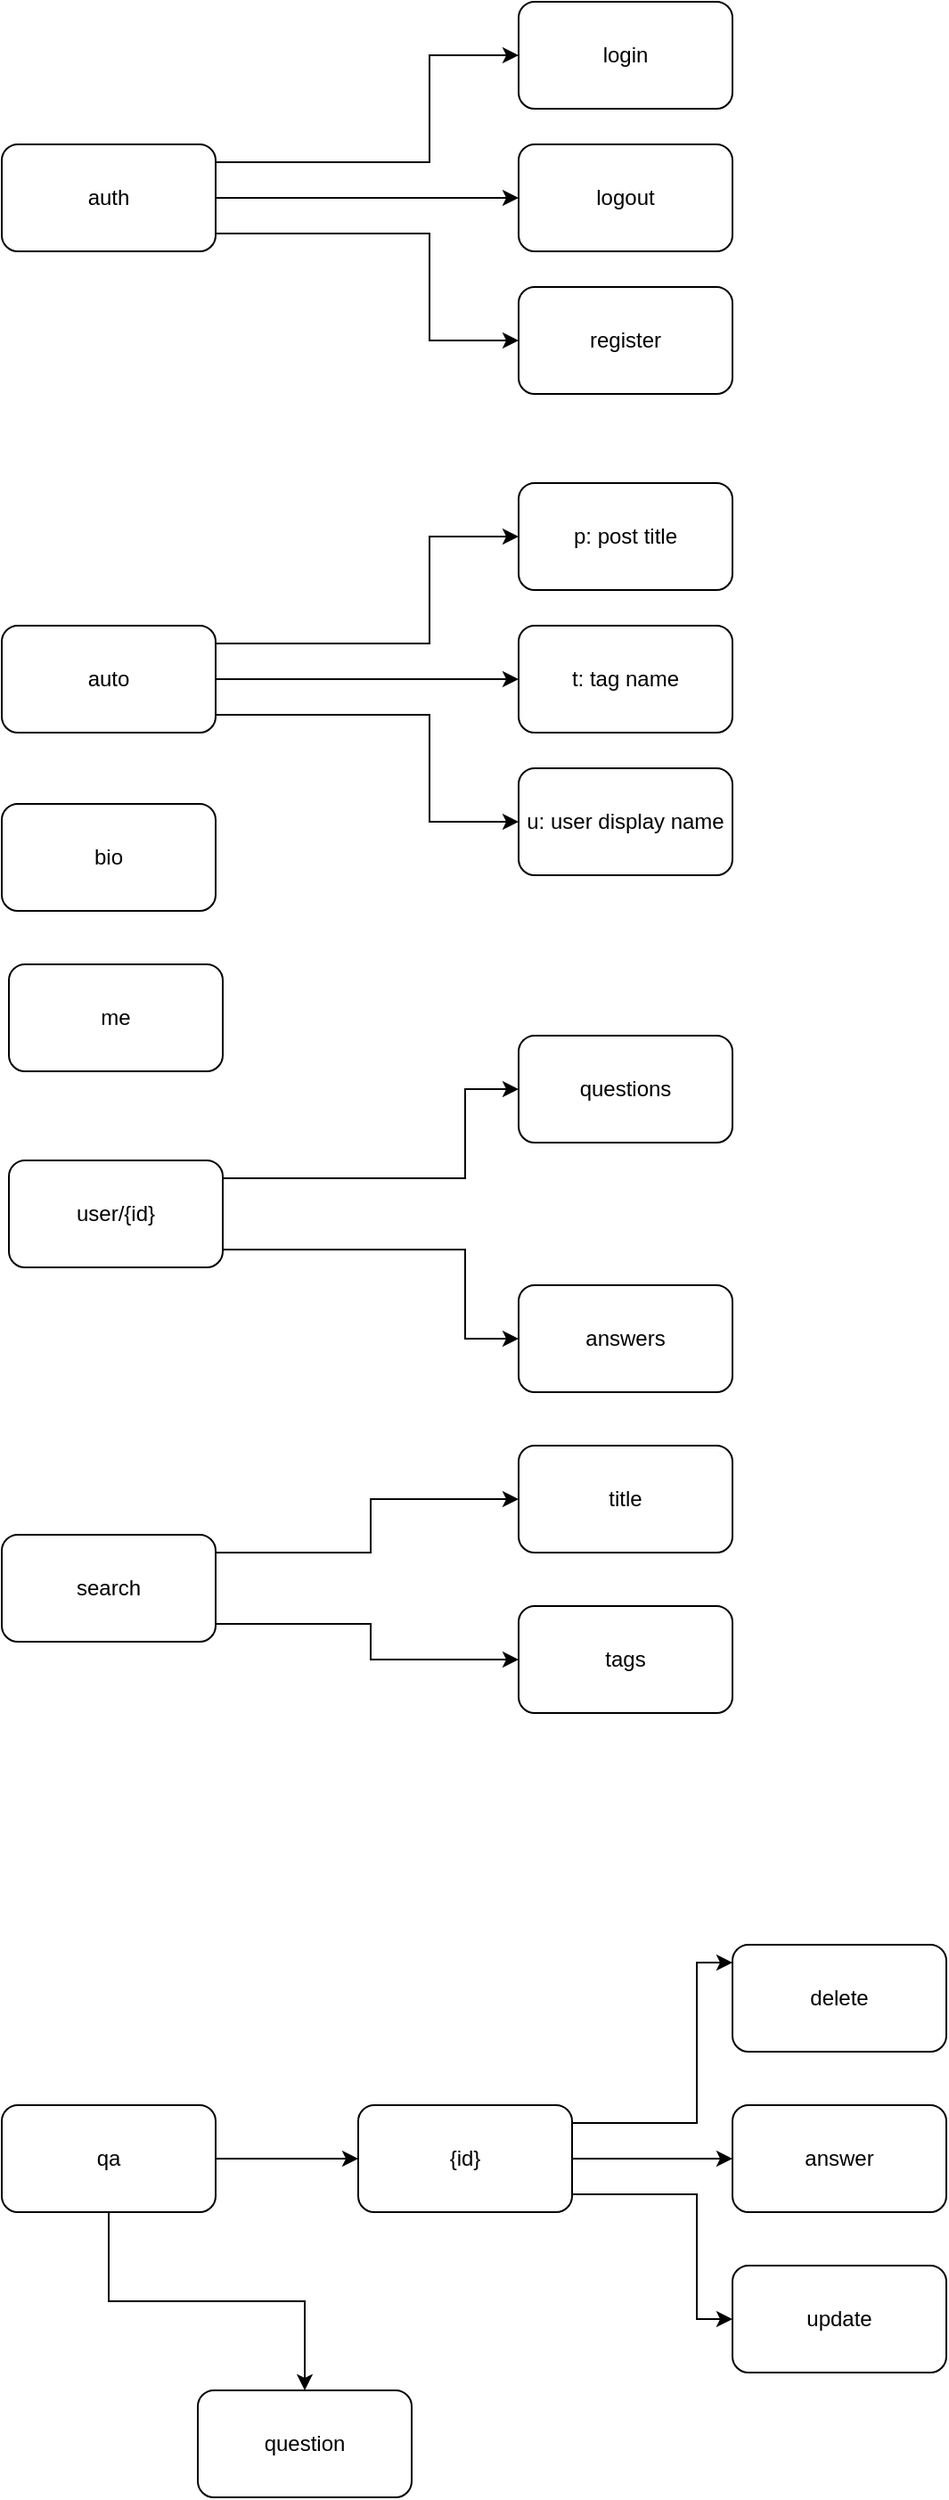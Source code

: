 <mxfile version="21.0.2" type="device"><diagram id="C5RBs43oDa-KdzZeNtuy" name="Page-1"><mxGraphModel dx="954" dy="620" grid="1" gridSize="10" guides="1" tooltips="1" connect="1" arrows="1" fold="1" page="1" pageScale="1" pageWidth="827" pageHeight="1169" math="0" shadow="0"><root><mxCell id="WIyWlLk6GJQsqaUBKTNV-0"/><mxCell id="WIyWlLk6GJQsqaUBKTNV-1" parent="WIyWlLk6GJQsqaUBKTNV-0"/><mxCell id="hyjhemVgERDIRuvFK_cg-11" value="" style="edgeStyle=orthogonalEdgeStyle;rounded=0;orthogonalLoop=1;jettySize=auto;html=1;" edge="1" parent="WIyWlLk6GJQsqaUBKTNV-1" source="hyjhemVgERDIRuvFK_cg-2" target="hyjhemVgERDIRuvFK_cg-10"><mxGeometry relative="1" as="geometry"><Array as="points"><mxPoint x="590" y="280"/></Array></mxGeometry></mxCell><mxCell id="hyjhemVgERDIRuvFK_cg-13" value="" style="edgeStyle=orthogonalEdgeStyle;rounded=0;orthogonalLoop=1;jettySize=auto;html=1;" edge="1" parent="WIyWlLk6GJQsqaUBKTNV-1" source="hyjhemVgERDIRuvFK_cg-2" target="hyjhemVgERDIRuvFK_cg-12"><mxGeometry relative="1" as="geometry"><Array as="points"><mxPoint x="590" y="320"/></Array></mxGeometry></mxCell><mxCell id="hyjhemVgERDIRuvFK_cg-15" value="" style="edgeStyle=orthogonalEdgeStyle;rounded=0;orthogonalLoop=1;jettySize=auto;html=1;" edge="1" parent="WIyWlLk6GJQsqaUBKTNV-1" source="hyjhemVgERDIRuvFK_cg-2" target="hyjhemVgERDIRuvFK_cg-14"><mxGeometry relative="1" as="geometry"/></mxCell><mxCell id="hyjhemVgERDIRuvFK_cg-2" value="auth" style="rounded=1;whiteSpace=wrap;html=1;" vertex="1" parent="WIyWlLk6GJQsqaUBKTNV-1"><mxGeometry x="350" y="270" width="120" height="60" as="geometry"/></mxCell><mxCell id="hyjhemVgERDIRuvFK_cg-32" value="" style="edgeStyle=orthogonalEdgeStyle;rounded=0;orthogonalLoop=1;jettySize=auto;html=1;" edge="1" parent="WIyWlLk6GJQsqaUBKTNV-1" source="hyjhemVgERDIRuvFK_cg-5" target="hyjhemVgERDIRuvFK_cg-31"><mxGeometry relative="1" as="geometry"/></mxCell><mxCell id="hyjhemVgERDIRuvFK_cg-34" value="" style="edgeStyle=orthogonalEdgeStyle;rounded=0;orthogonalLoop=1;jettySize=auto;html=1;" edge="1" parent="WIyWlLk6GJQsqaUBKTNV-1" source="hyjhemVgERDIRuvFK_cg-5" target="hyjhemVgERDIRuvFK_cg-33"><mxGeometry relative="1" as="geometry"/></mxCell><mxCell id="hyjhemVgERDIRuvFK_cg-5" value="qa" style="rounded=1;whiteSpace=wrap;html=1;" vertex="1" parent="WIyWlLk6GJQsqaUBKTNV-1"><mxGeometry x="350" y="1370" width="120" height="60" as="geometry"/></mxCell><mxCell id="hyjhemVgERDIRuvFK_cg-18" value="" style="edgeStyle=orthogonalEdgeStyle;rounded=0;orthogonalLoop=1;jettySize=auto;html=1;" edge="1" parent="WIyWlLk6GJQsqaUBKTNV-1" source="hyjhemVgERDIRuvFK_cg-6" target="hyjhemVgERDIRuvFK_cg-17"><mxGeometry relative="1" as="geometry"><Array as="points"><mxPoint x="590" y="550"/><mxPoint x="590" y="490"/></Array></mxGeometry></mxCell><mxCell id="hyjhemVgERDIRuvFK_cg-20" value="" style="edgeStyle=orthogonalEdgeStyle;rounded=0;orthogonalLoop=1;jettySize=auto;html=1;" edge="1" parent="WIyWlLk6GJQsqaUBKTNV-1" source="hyjhemVgERDIRuvFK_cg-6" target="hyjhemVgERDIRuvFK_cg-19"><mxGeometry relative="1" as="geometry"><Array as="points"><mxPoint x="590" y="590"/><mxPoint x="590" y="650"/></Array></mxGeometry></mxCell><mxCell id="hyjhemVgERDIRuvFK_cg-22" value="" style="edgeStyle=orthogonalEdgeStyle;rounded=0;orthogonalLoop=1;jettySize=auto;html=1;" edge="1" parent="WIyWlLk6GJQsqaUBKTNV-1" source="hyjhemVgERDIRuvFK_cg-6" target="hyjhemVgERDIRuvFK_cg-21"><mxGeometry relative="1" as="geometry"/></mxCell><mxCell id="hyjhemVgERDIRuvFK_cg-6" value="auto" style="rounded=1;whiteSpace=wrap;html=1;" vertex="1" parent="WIyWlLk6GJQsqaUBKTNV-1"><mxGeometry x="350" y="540" width="120" height="60" as="geometry"/></mxCell><mxCell id="hyjhemVgERDIRuvFK_cg-7" value="me" style="rounded=1;whiteSpace=wrap;html=1;" vertex="1" parent="WIyWlLk6GJQsqaUBKTNV-1"><mxGeometry x="354" y="730" width="120" height="60" as="geometry"/></mxCell><mxCell id="hyjhemVgERDIRuvFK_cg-8" value="bio" style="rounded=1;whiteSpace=wrap;html=1;" vertex="1" parent="WIyWlLk6GJQsqaUBKTNV-1"><mxGeometry x="350" y="640" width="120" height="60" as="geometry"/></mxCell><mxCell id="hyjhemVgERDIRuvFK_cg-28" value="" style="edgeStyle=orthogonalEdgeStyle;rounded=0;orthogonalLoop=1;jettySize=auto;html=1;" edge="1" parent="WIyWlLk6GJQsqaUBKTNV-1" source="hyjhemVgERDIRuvFK_cg-9" target="hyjhemVgERDIRuvFK_cg-27"><mxGeometry relative="1" as="geometry"><Array as="points"><mxPoint x="557" y="1060"/><mxPoint x="557" y="1030"/></Array></mxGeometry></mxCell><mxCell id="hyjhemVgERDIRuvFK_cg-30" value="" style="edgeStyle=orthogonalEdgeStyle;rounded=0;orthogonalLoop=1;jettySize=auto;html=1;" edge="1" parent="WIyWlLk6GJQsqaUBKTNV-1" source="hyjhemVgERDIRuvFK_cg-9" target="hyjhemVgERDIRuvFK_cg-29"><mxGeometry relative="1" as="geometry"><Array as="points"><mxPoint x="557" y="1100"/><mxPoint x="557" y="1120"/></Array></mxGeometry></mxCell><mxCell id="hyjhemVgERDIRuvFK_cg-9" value="search" style="rounded=1;whiteSpace=wrap;html=1;" vertex="1" parent="WIyWlLk6GJQsqaUBKTNV-1"><mxGeometry x="350" y="1050" width="120" height="60" as="geometry"/></mxCell><mxCell id="hyjhemVgERDIRuvFK_cg-10" value="login" style="rounded=1;whiteSpace=wrap;html=1;" vertex="1" parent="WIyWlLk6GJQsqaUBKTNV-1"><mxGeometry x="640" y="190" width="120" height="60" as="geometry"/></mxCell><mxCell id="hyjhemVgERDIRuvFK_cg-12" value="register" style="rounded=1;whiteSpace=wrap;html=1;" vertex="1" parent="WIyWlLk6GJQsqaUBKTNV-1"><mxGeometry x="640" y="350" width="120" height="60" as="geometry"/></mxCell><mxCell id="hyjhemVgERDIRuvFK_cg-14" value="logout" style="rounded=1;whiteSpace=wrap;html=1;" vertex="1" parent="WIyWlLk6GJQsqaUBKTNV-1"><mxGeometry x="640" y="270" width="120" height="60" as="geometry"/></mxCell><mxCell id="hyjhemVgERDIRuvFK_cg-24" value="" style="edgeStyle=orthogonalEdgeStyle;rounded=0;orthogonalLoop=1;jettySize=auto;html=1;" edge="1" parent="WIyWlLk6GJQsqaUBKTNV-1" source="hyjhemVgERDIRuvFK_cg-16" target="hyjhemVgERDIRuvFK_cg-23"><mxGeometry relative="1" as="geometry"><Array as="points"><mxPoint x="610" y="850"/><mxPoint x="610" y="800"/></Array></mxGeometry></mxCell><mxCell id="hyjhemVgERDIRuvFK_cg-26" value="" style="edgeStyle=orthogonalEdgeStyle;rounded=0;orthogonalLoop=1;jettySize=auto;html=1;" edge="1" parent="WIyWlLk6GJQsqaUBKTNV-1" source="hyjhemVgERDIRuvFK_cg-16" target="hyjhemVgERDIRuvFK_cg-25"><mxGeometry relative="1" as="geometry"><Array as="points"><mxPoint x="610" y="890"/><mxPoint x="610" y="940"/></Array></mxGeometry></mxCell><mxCell id="hyjhemVgERDIRuvFK_cg-16" value="user/{id}" style="rounded=1;whiteSpace=wrap;html=1;" vertex="1" parent="WIyWlLk6GJQsqaUBKTNV-1"><mxGeometry x="354" y="840" width="120" height="60" as="geometry"/></mxCell><mxCell id="hyjhemVgERDIRuvFK_cg-17" value="p: post title" style="rounded=1;whiteSpace=wrap;html=1;" vertex="1" parent="WIyWlLk6GJQsqaUBKTNV-1"><mxGeometry x="640" y="460" width="120" height="60" as="geometry"/></mxCell><mxCell id="hyjhemVgERDIRuvFK_cg-19" value="u: user display name" style="rounded=1;whiteSpace=wrap;html=1;" vertex="1" parent="WIyWlLk6GJQsqaUBKTNV-1"><mxGeometry x="640" y="620" width="120" height="60" as="geometry"/></mxCell><mxCell id="hyjhemVgERDIRuvFK_cg-21" value="t: tag name" style="rounded=1;whiteSpace=wrap;html=1;" vertex="1" parent="WIyWlLk6GJQsqaUBKTNV-1"><mxGeometry x="640" y="540" width="120" height="60" as="geometry"/></mxCell><mxCell id="hyjhemVgERDIRuvFK_cg-23" value="questions" style="rounded=1;whiteSpace=wrap;html=1;" vertex="1" parent="WIyWlLk6GJQsqaUBKTNV-1"><mxGeometry x="640" y="770" width="120" height="60" as="geometry"/></mxCell><mxCell id="hyjhemVgERDIRuvFK_cg-25" value="answers" style="rounded=1;whiteSpace=wrap;html=1;" vertex="1" parent="WIyWlLk6GJQsqaUBKTNV-1"><mxGeometry x="640" y="910" width="120" height="60" as="geometry"/></mxCell><mxCell id="hyjhemVgERDIRuvFK_cg-27" value="title" style="rounded=1;whiteSpace=wrap;html=1;" vertex="1" parent="WIyWlLk6GJQsqaUBKTNV-1"><mxGeometry x="640" y="1000" width="120" height="60" as="geometry"/></mxCell><mxCell id="hyjhemVgERDIRuvFK_cg-29" value="tags" style="rounded=1;whiteSpace=wrap;html=1;" vertex="1" parent="WIyWlLk6GJQsqaUBKTNV-1"><mxGeometry x="640" y="1090" width="120" height="60" as="geometry"/></mxCell><mxCell id="hyjhemVgERDIRuvFK_cg-36" value="" style="edgeStyle=orthogonalEdgeStyle;rounded=0;orthogonalLoop=1;jettySize=auto;html=1;" edge="1" parent="WIyWlLk6GJQsqaUBKTNV-1" source="hyjhemVgERDIRuvFK_cg-31" target="hyjhemVgERDIRuvFK_cg-35"><mxGeometry relative="1" as="geometry"><Array as="points"><mxPoint x="740" y="1380"/><mxPoint x="740" y="1290"/></Array></mxGeometry></mxCell><mxCell id="hyjhemVgERDIRuvFK_cg-38" value="" style="edgeStyle=orthogonalEdgeStyle;rounded=0;orthogonalLoop=1;jettySize=auto;html=1;" edge="1" parent="WIyWlLk6GJQsqaUBKTNV-1" source="hyjhemVgERDIRuvFK_cg-31" target="hyjhemVgERDIRuvFK_cg-37"><mxGeometry relative="1" as="geometry"><Array as="points"><mxPoint x="740" y="1420"/><mxPoint x="740" y="1490"/></Array></mxGeometry></mxCell><mxCell id="hyjhemVgERDIRuvFK_cg-40" value="" style="edgeStyle=orthogonalEdgeStyle;rounded=0;orthogonalLoop=1;jettySize=auto;html=1;" edge="1" parent="WIyWlLk6GJQsqaUBKTNV-1" source="hyjhemVgERDIRuvFK_cg-31" target="hyjhemVgERDIRuvFK_cg-39"><mxGeometry relative="1" as="geometry"/></mxCell><mxCell id="hyjhemVgERDIRuvFK_cg-31" value="{id}" style="rounded=1;whiteSpace=wrap;html=1;" vertex="1" parent="WIyWlLk6GJQsqaUBKTNV-1"><mxGeometry x="550" y="1370" width="120" height="60" as="geometry"/></mxCell><mxCell id="hyjhemVgERDIRuvFK_cg-33" value="question" style="rounded=1;whiteSpace=wrap;html=1;" vertex="1" parent="WIyWlLk6GJQsqaUBKTNV-1"><mxGeometry x="460" y="1530" width="120" height="60" as="geometry"/></mxCell><mxCell id="hyjhemVgERDIRuvFK_cg-35" value="delete" style="rounded=1;whiteSpace=wrap;html=1;" vertex="1" parent="WIyWlLk6GJQsqaUBKTNV-1"><mxGeometry x="760" y="1280" width="120" height="60" as="geometry"/></mxCell><mxCell id="hyjhemVgERDIRuvFK_cg-37" value="update" style="rounded=1;whiteSpace=wrap;html=1;" vertex="1" parent="WIyWlLk6GJQsqaUBKTNV-1"><mxGeometry x="760" y="1460" width="120" height="60" as="geometry"/></mxCell><mxCell id="hyjhemVgERDIRuvFK_cg-39" value="answer" style="rounded=1;whiteSpace=wrap;html=1;" vertex="1" parent="WIyWlLk6GJQsqaUBKTNV-1"><mxGeometry x="760" y="1370" width="120" height="60" as="geometry"/></mxCell></root></mxGraphModel></diagram></mxfile>